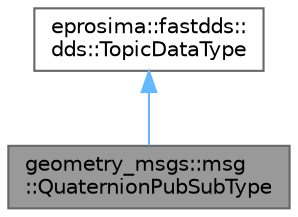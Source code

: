 digraph "geometry_msgs::msg::QuaternionPubSubType"
{
 // INTERACTIVE_SVG=YES
 // LATEX_PDF_SIZE
  bgcolor="transparent";
  edge [fontname=Helvetica,fontsize=10,labelfontname=Helvetica,labelfontsize=10];
  node [fontname=Helvetica,fontsize=10,shape=box,height=0.2,width=0.4];
  Node1 [id="Node000001",label="geometry_msgs::msg\l::QuaternionPubSubType",height=0.2,width=0.4,color="gray40", fillcolor="grey60", style="filled", fontcolor="black",tooltip="This class represents the TopicDataType of the type Quaternion defined by the user in the IDL file."];
  Node2 -> Node1 [id="edge1_Node000001_Node000002",dir="back",color="steelblue1",style="solid",tooltip=" "];
  Node2 [id="Node000002",label="eprosima::fastdds::\ldds::TopicDataType",height=0.2,width=0.4,color="gray40", fillcolor="white", style="filled",tooltip=" "];
}
